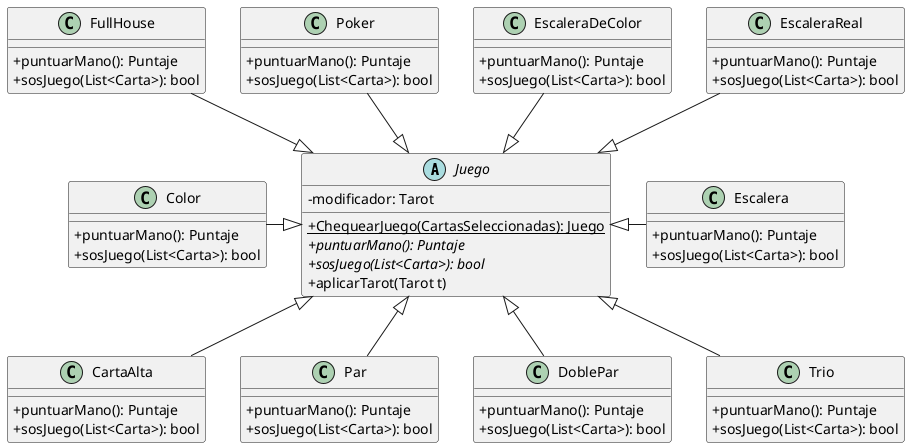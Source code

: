 @startuml Juego
skinparam classAttributeIconSize 0
abstract Juego {
-modificador: Tarot
+{static}ChequearJuego(CartasSeleccionadas): Juego
+{abstract}puntuarMano(): Puntaje
+{abstract}sosJuego(List<Carta>): bool
+aplicarTarot(Tarot t)
}


class CartaAlta {
+puntuarMano(): Puntaje
+sosJuego(List<Carta>): bool
}

class Par {
+puntuarMano(): Puntaje
+sosJuego(List<Carta>): bool
}

class DoblePar {
+puntuarMano(): Puntaje
+sosJuego(List<Carta>): bool
}

class Trio {
+puntuarMano(): Puntaje
+sosJuego(List<Carta>): bool
}

class Escalera {
+puntuarMano(): Puntaje
+sosJuego(List<Carta>): bool
}

class Color {
+puntuarMano(): Puntaje
+sosJuego(List<Carta>): bool
}

class FullHouse {
+puntuarMano(): Puntaje
+sosJuego(List<Carta>): bool
}

class Poker {
+puntuarMano(): Puntaje
+sosJuego(List<Carta>): bool
}

class EscaleraDeColor {
+puntuarMano(): Puntaje
+sosJuego(List<Carta>): bool
}

class EscaleraReal  {
+puntuarMano(): Puntaje
+sosJuego(List<Carta>): bool
}

CartaAlta -up-|> Juego
Par -up-|> Juego
DoblePar -up-|> Juego
Trio -up-|> Juego
Escalera -left-|> Juego
Color -right-|> Juego
FullHouse -down-|> Juego
Poker -down-|> Juego
EscaleraDeColor -down-|> Juego
EscaleraReal -down-|> Juego


@enduml Clases